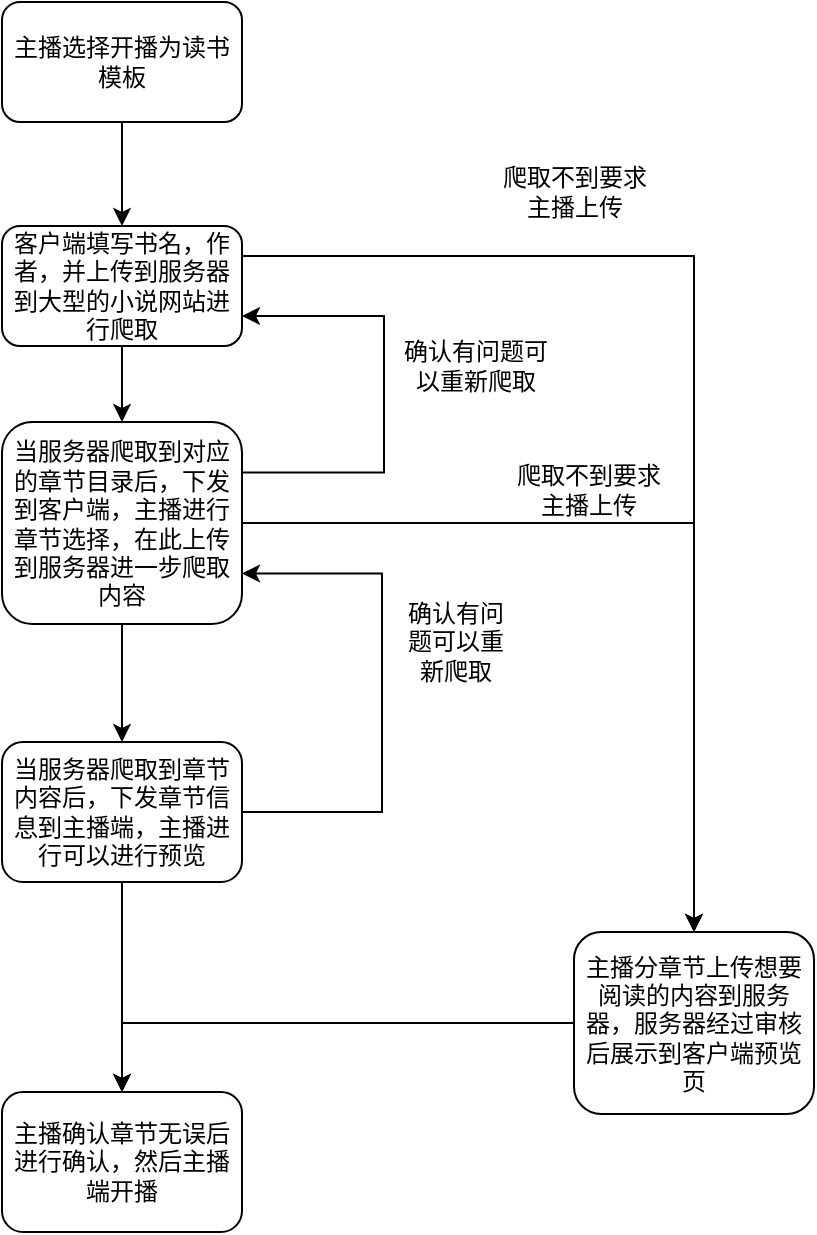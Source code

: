 <mxfile version="17.4.4" type="github" pages="3">
  <diagram id="e_0ByijWdOY0DPPGx5Sh" name="Page-1">
    <mxGraphModel dx="1422" dy="705" grid="0" gridSize="10" guides="1" tooltips="1" connect="1" arrows="1" fold="1" page="1" pageScale="1" pageWidth="1169" pageHeight="827" math="0" shadow="0">
      <root>
        <mxCell id="0" />
        <mxCell id="1" parent="0" />
        <mxCell id="bF9tpV7wUIDlb_TxvtBP-3" style="edgeStyle=orthogonalEdgeStyle;rounded=0;orthogonalLoop=1;jettySize=auto;html=1;exitX=0.5;exitY=1;exitDx=0;exitDy=0;" edge="1" parent="1" source="bF9tpV7wUIDlb_TxvtBP-1" target="bF9tpV7wUIDlb_TxvtBP-2">
          <mxGeometry relative="1" as="geometry" />
        </mxCell>
        <mxCell id="bF9tpV7wUIDlb_TxvtBP-1" value="主播选择开播为读书模板" style="rounded=1;whiteSpace=wrap;html=1;" vertex="1" parent="1">
          <mxGeometry x="462" y="70" width="120" height="60" as="geometry" />
        </mxCell>
        <mxCell id="bF9tpV7wUIDlb_TxvtBP-5" style="edgeStyle=orthogonalEdgeStyle;rounded=0;orthogonalLoop=1;jettySize=auto;html=1;exitX=0.5;exitY=1;exitDx=0;exitDy=0;" edge="1" parent="1" source="bF9tpV7wUIDlb_TxvtBP-2" target="bF9tpV7wUIDlb_TxvtBP-4">
          <mxGeometry relative="1" as="geometry" />
        </mxCell>
        <mxCell id="bF9tpV7wUIDlb_TxvtBP-19" style="edgeStyle=orthogonalEdgeStyle;rounded=0;orthogonalLoop=1;jettySize=auto;html=1;exitX=1;exitY=0.25;exitDx=0;exitDy=0;entryX=0.5;entryY=0;entryDx=0;entryDy=0;" edge="1" parent="1" source="bF9tpV7wUIDlb_TxvtBP-2" target="bF9tpV7wUIDlb_TxvtBP-18">
          <mxGeometry relative="1" as="geometry" />
        </mxCell>
        <mxCell id="bF9tpV7wUIDlb_TxvtBP-2" value="客户端填写书名，作者，并上传到服务器到大型的小说网站进行爬取" style="rounded=1;whiteSpace=wrap;html=1;" vertex="1" parent="1">
          <mxGeometry x="462" y="182" width="120" height="60" as="geometry" />
        </mxCell>
        <mxCell id="bF9tpV7wUIDlb_TxvtBP-7" style="edgeStyle=orthogonalEdgeStyle;rounded=0;orthogonalLoop=1;jettySize=auto;html=1;exitX=0.5;exitY=1;exitDx=0;exitDy=0;" edge="1" parent="1" source="bF9tpV7wUIDlb_TxvtBP-4" target="bF9tpV7wUIDlb_TxvtBP-6">
          <mxGeometry relative="1" as="geometry" />
        </mxCell>
        <mxCell id="bF9tpV7wUIDlb_TxvtBP-13" style="edgeStyle=orthogonalEdgeStyle;rounded=0;orthogonalLoop=1;jettySize=auto;html=1;exitX=1;exitY=0.25;exitDx=0;exitDy=0;entryX=1;entryY=0.75;entryDx=0;entryDy=0;" edge="1" parent="1" source="bF9tpV7wUIDlb_TxvtBP-4" target="bF9tpV7wUIDlb_TxvtBP-2">
          <mxGeometry relative="1" as="geometry">
            <Array as="points">
              <mxPoint x="653" y="305" />
              <mxPoint x="653" y="227" />
            </Array>
          </mxGeometry>
        </mxCell>
        <mxCell id="bF9tpV7wUIDlb_TxvtBP-20" style="edgeStyle=orthogonalEdgeStyle;rounded=0;orthogonalLoop=1;jettySize=auto;html=1;exitX=1;exitY=0.5;exitDx=0;exitDy=0;" edge="1" parent="1" source="bF9tpV7wUIDlb_TxvtBP-4" target="bF9tpV7wUIDlb_TxvtBP-18">
          <mxGeometry relative="1" as="geometry" />
        </mxCell>
        <mxCell id="bF9tpV7wUIDlb_TxvtBP-4" value="当服务器爬取到对应的章节目录后，下发到客户端，主播进行章节选择，在此上传到服务器进一步爬取内容" style="rounded=1;whiteSpace=wrap;html=1;" vertex="1" parent="1">
          <mxGeometry x="462" y="280" width="120" height="101" as="geometry" />
        </mxCell>
        <mxCell id="bF9tpV7wUIDlb_TxvtBP-9" style="edgeStyle=orthogonalEdgeStyle;rounded=0;orthogonalLoop=1;jettySize=auto;html=1;exitX=0.5;exitY=1;exitDx=0;exitDy=0;" edge="1" parent="1" source="bF9tpV7wUIDlb_TxvtBP-6" target="bF9tpV7wUIDlb_TxvtBP-8">
          <mxGeometry relative="1" as="geometry" />
        </mxCell>
        <mxCell id="bF9tpV7wUIDlb_TxvtBP-12" style="edgeStyle=orthogonalEdgeStyle;rounded=0;orthogonalLoop=1;jettySize=auto;html=1;exitX=1;exitY=0.5;exitDx=0;exitDy=0;entryX=1;entryY=0.75;entryDx=0;entryDy=0;" edge="1" parent="1" source="bF9tpV7wUIDlb_TxvtBP-6" target="bF9tpV7wUIDlb_TxvtBP-4">
          <mxGeometry relative="1" as="geometry">
            <Array as="points">
              <mxPoint x="652" y="475" />
              <mxPoint x="652" y="356" />
            </Array>
          </mxGeometry>
        </mxCell>
        <mxCell id="bF9tpV7wUIDlb_TxvtBP-6" value="当服务器爬取到章节内容后，下发章节信息到主播端，主播进行可以进行预览" style="rounded=1;whiteSpace=wrap;html=1;" vertex="1" parent="1">
          <mxGeometry x="462" y="440" width="120" height="70" as="geometry" />
        </mxCell>
        <mxCell id="bF9tpV7wUIDlb_TxvtBP-8" value="主播确认章节无误后进行确认，然后主播端开播" style="rounded=1;whiteSpace=wrap;html=1;" vertex="1" parent="1">
          <mxGeometry x="462" y="615" width="120" height="70" as="geometry" />
        </mxCell>
        <mxCell id="bF9tpV7wUIDlb_TxvtBP-11" value="确认有问题可以重新爬取" style="text;html=1;strokeColor=none;fillColor=none;align=center;verticalAlign=middle;whiteSpace=wrap;rounded=0;" vertex="1" parent="1">
          <mxGeometry x="659" y="375" width="60" height="30" as="geometry" />
        </mxCell>
        <mxCell id="bF9tpV7wUIDlb_TxvtBP-14" value="确认有问题可以重新爬取" style="text;html=1;strokeColor=none;fillColor=none;align=center;verticalAlign=middle;whiteSpace=wrap;rounded=0;" vertex="1" parent="1">
          <mxGeometry x="661" y="237" width="76" height="30" as="geometry" />
        </mxCell>
        <mxCell id="bF9tpV7wUIDlb_TxvtBP-17" value="爬取不到要求主播上传" style="text;html=1;strokeColor=none;fillColor=none;align=center;verticalAlign=middle;whiteSpace=wrap;rounded=0;" vertex="1" parent="1">
          <mxGeometry x="709" y="150" width="79" height="30" as="geometry" />
        </mxCell>
        <mxCell id="bF9tpV7wUIDlb_TxvtBP-22" style="edgeStyle=orthogonalEdgeStyle;rounded=0;orthogonalLoop=1;jettySize=auto;html=1;entryX=0.5;entryY=0;entryDx=0;entryDy=0;" edge="1" parent="1" source="bF9tpV7wUIDlb_TxvtBP-18" target="bF9tpV7wUIDlb_TxvtBP-8">
          <mxGeometry relative="1" as="geometry" />
        </mxCell>
        <mxCell id="bF9tpV7wUIDlb_TxvtBP-18" value="主播分章节上传想要阅读的内容到服务器，服务器经过审核后展示到客户端预览页" style="rounded=1;whiteSpace=wrap;html=1;" vertex="1" parent="1">
          <mxGeometry x="748" y="535" width="120" height="91" as="geometry" />
        </mxCell>
        <mxCell id="bF9tpV7wUIDlb_TxvtBP-21" value="爬取不到要求主播上传" style="text;html=1;strokeColor=none;fillColor=none;align=center;verticalAlign=middle;whiteSpace=wrap;rounded=0;" vertex="1" parent="1">
          <mxGeometry x="716" y="299" width="79" height="30" as="geometry" />
        </mxCell>
      </root>
    </mxGraphModel>
  </diagram>
  <diagram id="Z_WsfEfFJkQATCMkz0PJ" name="Page-2">
    <mxGraphModel dx="1422" dy="705" grid="0" gridSize="10" guides="1" tooltips="1" connect="1" arrows="1" fold="1" page="1" pageScale="1" pageWidth="1169" pageHeight="827" math="0" shadow="0">
      <root>
        <mxCell id="0" />
        <mxCell id="1" parent="0" />
        <mxCell id="VetlE_8uDrUAWzLdgfVz-3" style="edgeStyle=orthogonalEdgeStyle;rounded=0;orthogonalLoop=1;jettySize=auto;html=1;exitX=0.5;exitY=1;exitDx=0;exitDy=0;" edge="1" parent="1" source="VetlE_8uDrUAWzLdgfVz-1" target="VetlE_8uDrUAWzLdgfVz-2">
          <mxGeometry relative="1" as="geometry" />
        </mxCell>
        <mxCell id="VetlE_8uDrUAWzLdgfVz-5" style="edgeStyle=orthogonalEdgeStyle;rounded=0;orthogonalLoop=1;jettySize=auto;html=1;exitX=0.5;exitY=1;exitDx=0;exitDy=0;" edge="1" parent="1" source="VetlE_8uDrUAWzLdgfVz-1" target="VetlE_8uDrUAWzLdgfVz-4">
          <mxGeometry relative="1" as="geometry" />
        </mxCell>
        <mxCell id="VetlE_8uDrUAWzLdgfVz-1" value="主播开播后，上传音频到服务器" style="rounded=1;whiteSpace=wrap;html=1;" vertex="1" parent="1">
          <mxGeometry x="520" y="97" width="120" height="60" as="geometry" />
        </mxCell>
        <mxCell id="VetlE_8uDrUAWzLdgfVz-7" style="edgeStyle=orthogonalEdgeStyle;rounded=0;orthogonalLoop=1;jettySize=auto;html=1;exitX=0.5;exitY=1;exitDx=0;exitDy=0;" edge="1" parent="1" source="VetlE_8uDrUAWzLdgfVz-2" target="VetlE_8uDrUAWzLdgfVz-6">
          <mxGeometry relative="1" as="geometry" />
        </mxCell>
        <mxCell id="VetlE_8uDrUAWzLdgfVz-2" value="服务器将语音转文字，文字在和章节内容语句进行匹配，如果匹配度达到N以上，服务器进行锁定阅读的文字" style="rounded=1;whiteSpace=wrap;html=1;" vertex="1" parent="1">
          <mxGeometry x="382" y="238" width="120" height="90" as="geometry" />
        </mxCell>
        <mxCell id="VetlE_8uDrUAWzLdgfVz-8" style="edgeStyle=orthogonalEdgeStyle;rounded=0;orthogonalLoop=1;jettySize=auto;html=1;exitX=0.5;exitY=1;exitDx=0;exitDy=0;" edge="1" parent="1" source="VetlE_8uDrUAWzLdgfVz-4" target="VetlE_8uDrUAWzLdgfVz-6">
          <mxGeometry relative="1" as="geometry" />
        </mxCell>
        <mxCell id="VetlE_8uDrUAWzLdgfVz-4" value="服务器将语音转文字，服务器使用章节内容进行nlp内容分析，通过匹配nlp的内容和主播文字内容，识别正在读着哪一句说哈" style="rounded=1;whiteSpace=wrap;html=1;" vertex="1" parent="1">
          <mxGeometry x="659" y="238" width="120" height="108" as="geometry" />
        </mxCell>
        <mxCell id="VetlE_8uDrUAWzLdgfVz-6" value="服务器识别到主播读的说话后，当读句完成，将会标记已经阅读过的章节内容。" style="rounded=1;whiteSpace=wrap;html=1;" vertex="1" parent="1">
          <mxGeometry x="525" y="394" width="120" height="90" as="geometry" />
        </mxCell>
      </root>
    </mxGraphModel>
  </diagram>
  <diagram id="inLY4iJ5tA4ONVOk1S40" name="Page-3">
    <mxGraphModel dx="1422" dy="705" grid="0" gridSize="10" guides="1" tooltips="1" connect="1" arrows="1" fold="1" page="1" pageScale="1" pageWidth="1169" pageHeight="827" math="0" shadow="0">
      <root>
        <mxCell id="0" />
        <mxCell id="1" parent="0" />
      </root>
    </mxGraphModel>
  </diagram>
</mxfile>
